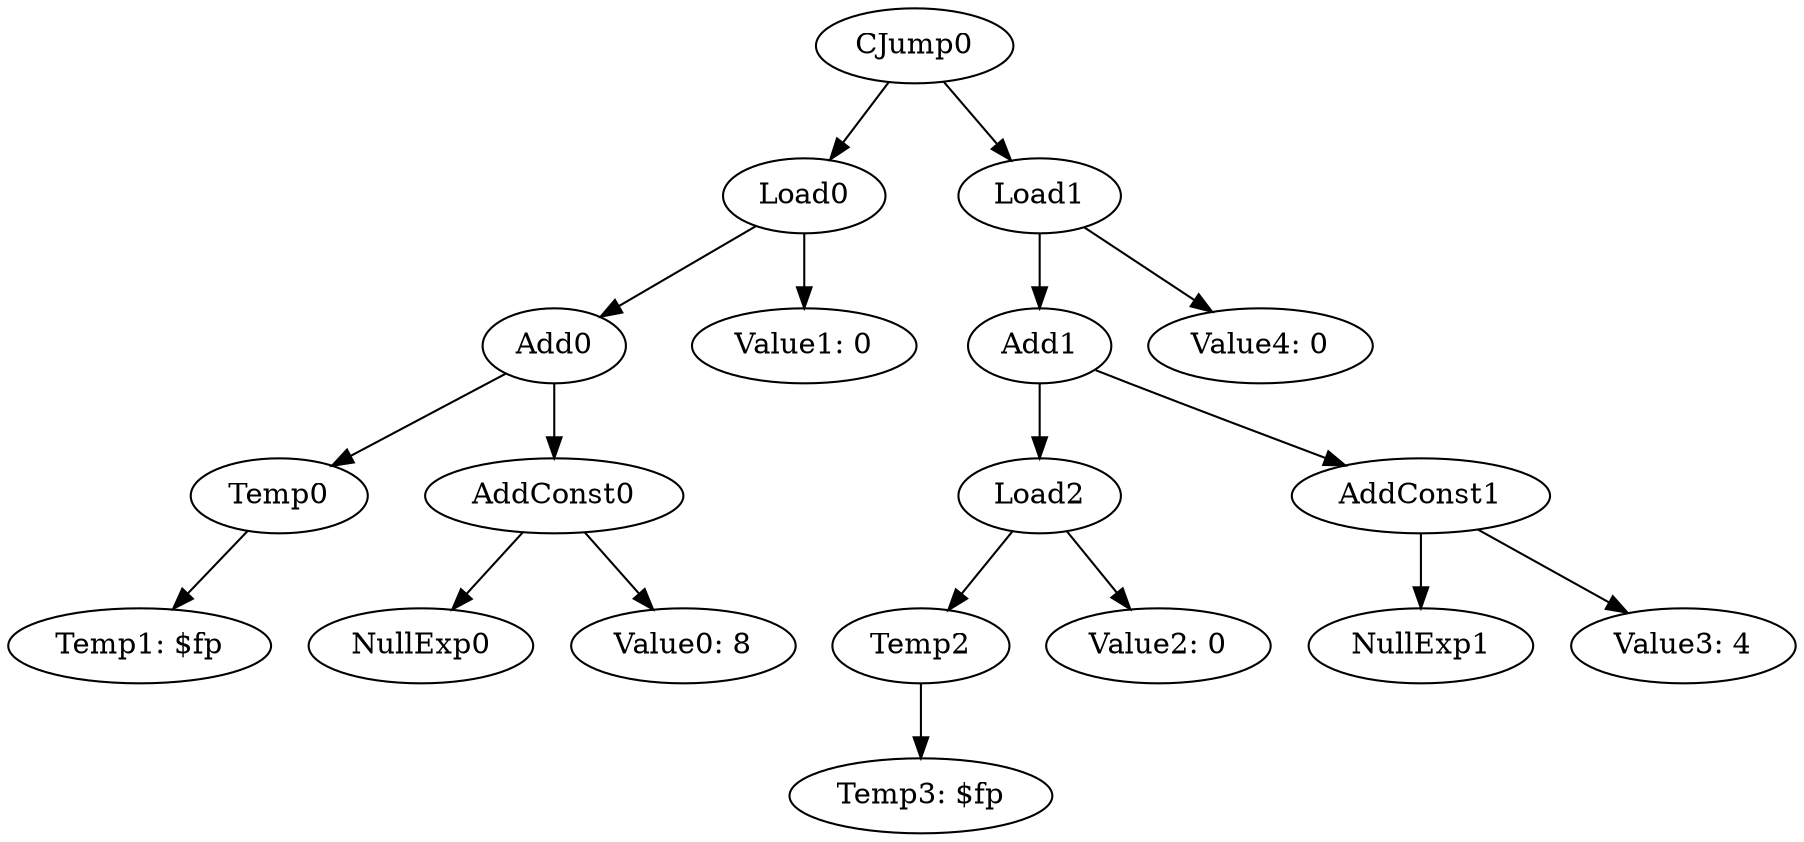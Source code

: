 digraph {
	ordering = out;
	AddConst1 -> NullExp1;
	AddConst1 -> "Value3: 4";
	Add1 -> Load2;
	Add1 -> AddConst1;
	Load1 -> Add1;
	Load1 -> "Value4: 0";
	Load2 -> Temp2;
	Load2 -> "Value2: 0";
	Temp2 -> "Temp3: $fp";
	CJump0 -> Load0;
	CJump0 -> Load1;
	Temp0 -> "Temp1: $fp";
	Add0 -> Temp0;
	Add0 -> AddConst0;
	AddConst0 -> NullExp0;
	AddConst0 -> "Value0: 8";
	Load0 -> Add0;
	Load0 -> "Value1: 0";
}

